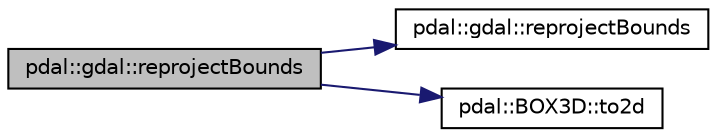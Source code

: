digraph "pdal::gdal::reprojectBounds"
{
  edge [fontname="Helvetica",fontsize="10",labelfontname="Helvetica",labelfontsize="10"];
  node [fontname="Helvetica",fontsize="10",shape=record];
  rankdir="LR";
  Node1 [label="pdal::gdal::reprojectBounds",height=0.2,width=0.4,color="black", fillcolor="grey75", style="filled", fontcolor="black"];
  Node1 -> Node2 [color="midnightblue",fontsize="10",style="solid",fontname="Helvetica"];
  Node2 [label="pdal::gdal::reprojectBounds",height=0.2,width=0.4,color="black", fillcolor="white", style="filled",URL="$namespacepdal_1_1gdal.html#a94727cba0dfb75a0d89f7113a15f521d"];
  Node1 -> Node3 [color="midnightblue",fontsize="10",style="solid",fontname="Helvetica"];
  Node3 [label="pdal::BOX3D::to2d",height=0.2,width=0.4,color="black", fillcolor="white", style="filled",URL="$classpdal_1_1BOX3D.html#a2d5d7874dc81428fb8435721348654e0"];
}
